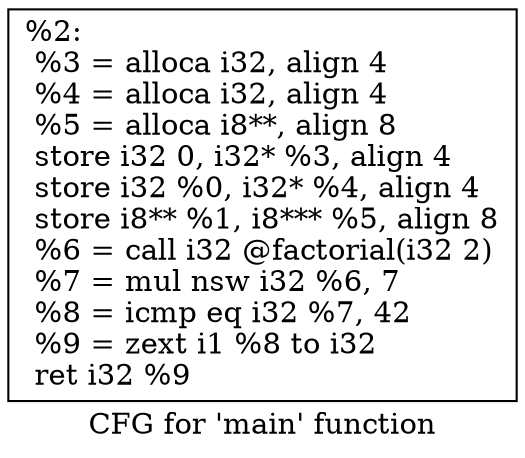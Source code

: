 digraph "CFG for 'main' function" {
	label="CFG for 'main' function";

	Node0x9b63a0 [shape=record,label="{%2:\l  %3 = alloca i32, align 4\l  %4 = alloca i32, align 4\l  %5 = alloca i8**, align 8\l  store i32 0, i32* %3, align 4\l  store i32 %0, i32* %4, align 4\l  store i8** %1, i8*** %5, align 8\l  %6 = call i32 @factorial(i32 2)\l  %7 = mul nsw i32 %6, 7\l  %8 = icmp eq i32 %7, 42\l  %9 = zext i1 %8 to i32\l  ret i32 %9\l}"];
}
